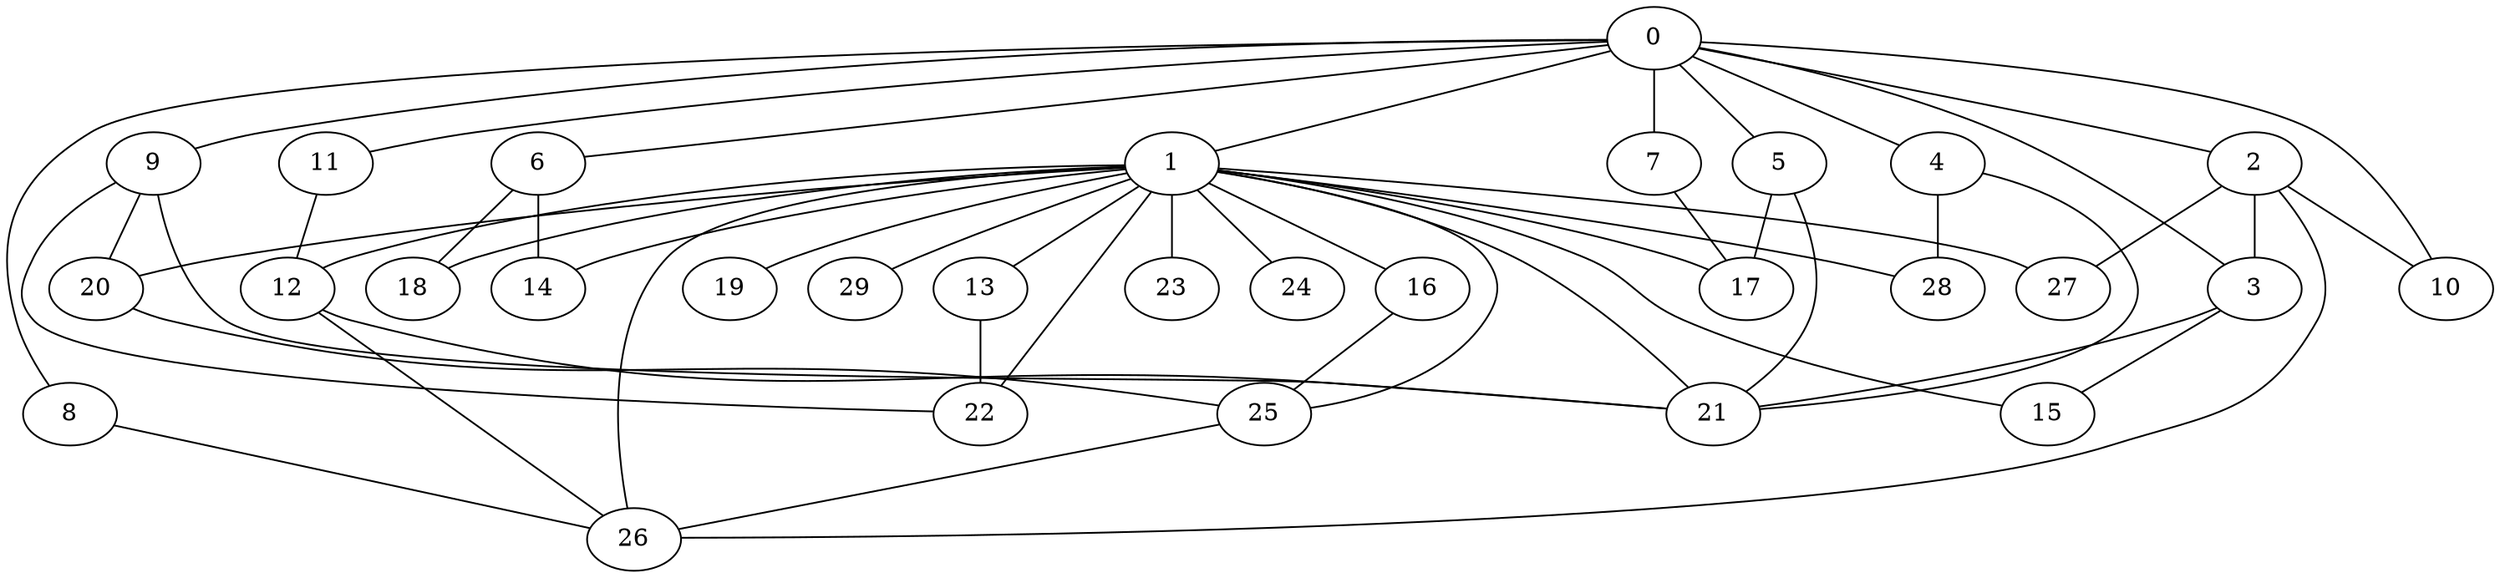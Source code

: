 
graph graphname {
    0 -- 1
0 -- 2
0 -- 3
0 -- 4
0 -- 5
0 -- 6
0 -- 7
0 -- 8
0 -- 9
0 -- 10
0 -- 11
1 -- 12
1 -- 13
1 -- 14
1 -- 15
1 -- 16
1 -- 17
1 -- 18
1 -- 19
1 -- 20
1 -- 21
1 -- 22
1 -- 23
1 -- 24
1 -- 25
1 -- 26
1 -- 27
1 -- 28
1 -- 29
2 -- 26
2 -- 27
2 -- 10
2 -- 3
3 -- 15
3 -- 21
4 -- 28
4 -- 21
5 -- 17
5 -- 21
6 -- 18
6 -- 14
7 -- 17
8 -- 26
9 -- 22
9 -- 21
9 -- 20
11 -- 12
12 -- 21
12 -- 26
13 -- 22
16 -- 25
20 -- 25
25 -- 26

}
